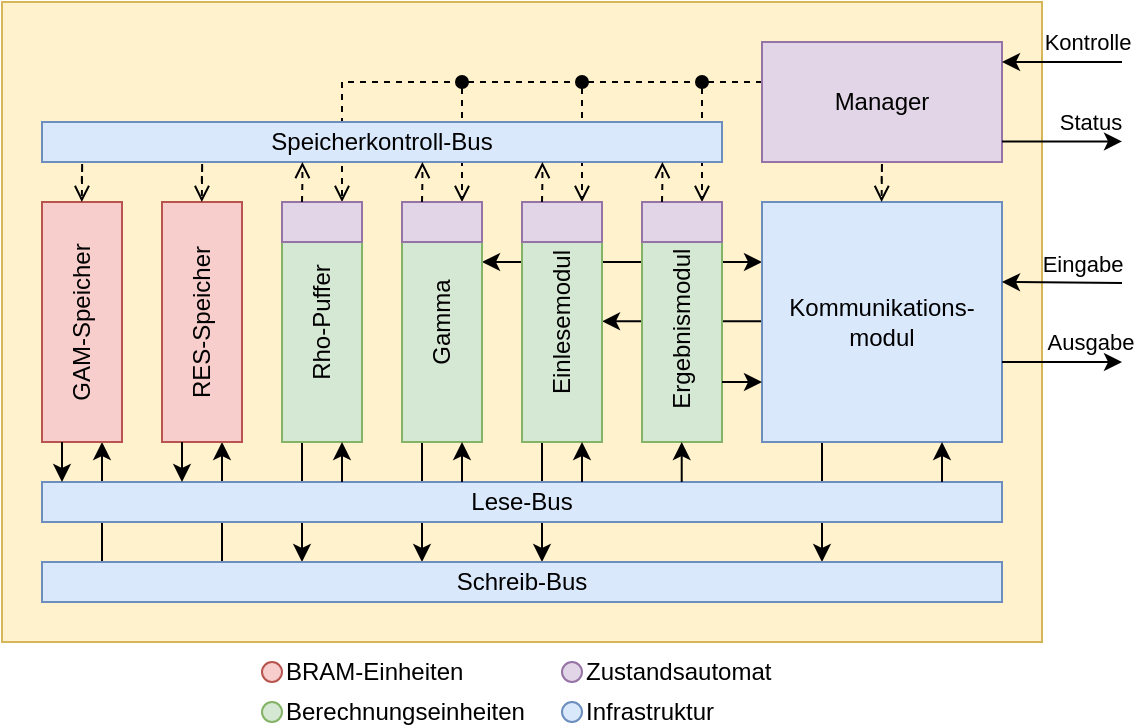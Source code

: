 <mxfile version="21.7.4" type="device">
  <diagram name="Seite-1" id="wWX4hy-cS7ZLcePuUyz8">
    <mxGraphModel dx="796" dy="455" grid="1" gridSize="10" guides="1" tooltips="1" connect="1" arrows="1" fold="1" page="1" pageScale="1" pageWidth="827" pageHeight="1169" math="0" shadow="0">
      <root>
        <mxCell id="0" />
        <mxCell id="1" parent="0" />
        <mxCell id="6OD95VWLQBUyB5z18gfU-22" value="" style="rounded=0;whiteSpace=wrap;html=1;fillColor=#fff2cc;strokeColor=#d6b656;" parent="1" vertex="1">
          <mxGeometry x="60" y="100" width="520" height="320" as="geometry" />
        </mxCell>
        <mxCell id="6OD95VWLQBUyB5z18gfU-21" value="" style="endArrow=open;html=1;rounded=0;dashed=1;endFill=0;startArrow=oval;startFill=1;" parent="1" edge="1">
          <mxGeometry width="50" height="50" relative="1" as="geometry">
            <mxPoint x="410" y="140" as="sourcePoint" />
            <mxPoint x="410" y="200" as="targetPoint" />
            <Array as="points" />
          </mxGeometry>
        </mxCell>
        <mxCell id="6OD95VWLQBUyB5z18gfU-20" value="" style="endArrow=open;html=1;rounded=0;dashed=1;endFill=0;startArrow=oval;startFill=1;" parent="1" edge="1">
          <mxGeometry width="50" height="50" relative="1" as="geometry">
            <mxPoint x="350" y="140" as="sourcePoint" />
            <mxPoint x="350" y="200" as="targetPoint" />
            <Array as="points" />
          </mxGeometry>
        </mxCell>
        <mxCell id="6OD95VWLQBUyB5z18gfU-19" value="" style="endArrow=open;html=1;rounded=0;dashed=1;endFill=0;startArrow=oval;startFill=1;" parent="1" edge="1">
          <mxGeometry width="50" height="50" relative="1" as="geometry">
            <mxPoint x="290" y="140" as="sourcePoint" />
            <mxPoint x="290" y="200" as="targetPoint" />
            <Array as="points" />
          </mxGeometry>
        </mxCell>
        <mxCell id="6OD95VWLQBUyB5z18gfU-18" value="" style="endArrow=open;html=1;rounded=0;dashed=1;endFill=0;" parent="1" edge="1">
          <mxGeometry width="50" height="50" relative="1" as="geometry">
            <mxPoint x="440" y="140" as="sourcePoint" />
            <mxPoint x="230" y="200" as="targetPoint" />
            <Array as="points">
              <mxPoint x="230" y="140" />
            </Array>
          </mxGeometry>
        </mxCell>
        <mxCell id="6OD95VWLQBUyB5z18gfU-6" value="" style="endArrow=classic;html=1;rounded=0;" parent="1" edge="1">
          <mxGeometry width="50" height="50" relative="1" as="geometry">
            <mxPoint x="440" y="259.66" as="sourcePoint" />
            <mxPoint x="360" y="259.66" as="targetPoint" />
          </mxGeometry>
        </mxCell>
        <mxCell id="6OD95VWLQBUyB5z18gfU-5" value="" style="endArrow=classic;startArrow=classic;html=1;rounded=0;" parent="1" edge="1">
          <mxGeometry width="50" height="50" relative="1" as="geometry">
            <mxPoint x="300" y="230" as="sourcePoint" />
            <mxPoint x="440" y="230" as="targetPoint" />
          </mxGeometry>
        </mxCell>
        <mxCell id="wk0iH-n_84iP2YraqdYm-50" value="" style="endArrow=classic;html=1;rounded=0;" parent="1" edge="1">
          <mxGeometry width="50" height="50" relative="1" as="geometry">
            <mxPoint x="470" y="320" as="sourcePoint" />
            <mxPoint x="470" y="380" as="targetPoint" />
          </mxGeometry>
        </mxCell>
        <mxCell id="wk0iH-n_84iP2YraqdYm-49" value="" style="endArrow=classic;html=1;rounded=0;exitX=0.058;exitY=0;exitDx=0;exitDy=0;exitPerimeter=0;" parent="1" edge="1">
          <mxGeometry width="50" height="50" relative="1" as="geometry">
            <mxPoint x="110" y="380" as="sourcePoint" />
            <mxPoint x="110" y="320" as="targetPoint" />
          </mxGeometry>
        </mxCell>
        <mxCell id="wk0iH-n_84iP2YraqdYm-25" value="" style="endArrow=classic;html=1;rounded=0;exitX=0.058;exitY=0;exitDx=0;exitDy=0;exitPerimeter=0;" parent="1" edge="1">
          <mxGeometry width="50" height="50" relative="1" as="geometry">
            <mxPoint x="170" y="380" as="sourcePoint" />
            <mxPoint x="170" y="320" as="targetPoint" />
          </mxGeometry>
        </mxCell>
        <mxCell id="wk0iH-n_84iP2YraqdYm-39" value="" style="endArrow=classic;html=1;rounded=0;" parent="1" edge="1">
          <mxGeometry width="50" height="50" relative="1" as="geometry">
            <mxPoint x="210" y="320" as="sourcePoint" />
            <mxPoint x="210" y="380" as="targetPoint" />
          </mxGeometry>
        </mxCell>
        <mxCell id="wk0iH-n_84iP2YraqdYm-43" value="" style="endArrow=classic;html=1;rounded=0;" parent="1" edge="1">
          <mxGeometry width="50" height="50" relative="1" as="geometry">
            <mxPoint x="270" y="320" as="sourcePoint" />
            <mxPoint x="270" y="380" as="targetPoint" />
          </mxGeometry>
        </mxCell>
        <mxCell id="wk0iH-n_84iP2YraqdYm-44" value="" style="endArrow=classic;html=1;rounded=0;" parent="1" edge="1">
          <mxGeometry width="50" height="50" relative="1" as="geometry">
            <mxPoint x="330" y="320" as="sourcePoint" />
            <mxPoint x="330" y="380" as="targetPoint" />
          </mxGeometry>
        </mxCell>
        <mxCell id="wk0iH-n_84iP2YraqdYm-6" value="" style="group" parent="1" vertex="1" connectable="0">
          <mxGeometry x="80" y="200" width="40" height="120" as="geometry" />
        </mxCell>
        <mxCell id="wk0iH-n_84iP2YraqdYm-2" value="" style="rounded=0;whiteSpace=wrap;html=1;fillColor=#f8cecc;strokeColor=#b85450;" parent="wk0iH-n_84iP2YraqdYm-6" vertex="1">
          <mxGeometry width="40" height="120" as="geometry" />
        </mxCell>
        <mxCell id="wk0iH-n_84iP2YraqdYm-3" value="GAM-Speicher" style="text;html=1;strokeColor=none;fillColor=none;align=center;verticalAlign=middle;whiteSpace=wrap;rounded=0;rotation=-90;" parent="wk0iH-n_84iP2YraqdYm-6" vertex="1">
          <mxGeometry x="-30" y="45" width="100" height="30" as="geometry" />
        </mxCell>
        <mxCell id="wk0iH-n_84iP2YraqdYm-7" value="" style="group;fillColor=#f8cecc;strokeColor=#b85450;" parent="1" vertex="1" connectable="0">
          <mxGeometry x="140" y="200" width="40" height="120" as="geometry" />
        </mxCell>
        <mxCell id="wk0iH-n_84iP2YraqdYm-8" value="" style="rounded=0;whiteSpace=wrap;html=1;fillColor=#f8cecc;strokeColor=#b85450;" parent="wk0iH-n_84iP2YraqdYm-7" vertex="1">
          <mxGeometry width="40" height="120" as="geometry" />
        </mxCell>
        <mxCell id="wk0iH-n_84iP2YraqdYm-9" value="RES-Speicher" style="text;html=1;strokeColor=none;fillColor=none;align=center;verticalAlign=middle;whiteSpace=wrap;rounded=0;rotation=-90;" parent="wk0iH-n_84iP2YraqdYm-7" vertex="1">
          <mxGeometry x="-30" y="45" width="100" height="30" as="geometry" />
        </mxCell>
        <mxCell id="wk0iH-n_84iP2YraqdYm-14" value="Lese-Bus" style="rounded=0;whiteSpace=wrap;html=1;fillColor=#DAE8FC;strokeColor=#6c8ebf;" parent="1" vertex="1">
          <mxGeometry x="80" y="340" width="480" height="20" as="geometry" />
        </mxCell>
        <mxCell id="wk0iH-n_84iP2YraqdYm-16" value="Schreib-Bus" style="rounded=0;whiteSpace=wrap;html=1;fillColor=#DAE8FC;strokeColor=#6c8ebf;" parent="1" vertex="1">
          <mxGeometry x="80" y="380" width="480" height="20" as="geometry" />
        </mxCell>
        <mxCell id="wk0iH-n_84iP2YraqdYm-18" value="" style="endArrow=classic;html=1;rounded=0;exitX=0.058;exitY=0;exitDx=0;exitDy=0;exitPerimeter=0;" parent="1" edge="1">
          <mxGeometry width="50" height="50" relative="1" as="geometry">
            <mxPoint x="90" y="320" as="sourcePoint" />
            <mxPoint x="90" y="340" as="targetPoint" />
          </mxGeometry>
        </mxCell>
        <mxCell id="wk0iH-n_84iP2YraqdYm-22" value="" style="group" parent="1" vertex="1" connectable="0">
          <mxGeometry x="200" y="200" width="40" height="120" as="geometry" />
        </mxCell>
        <mxCell id="wk0iH-n_84iP2YraqdYm-23" value="" style="rounded=0;whiteSpace=wrap;html=1;fillColor=#d5e8d4;strokeColor=#82b366;" parent="wk0iH-n_84iP2YraqdYm-22" vertex="1">
          <mxGeometry width="40" height="120" as="geometry" />
        </mxCell>
        <mxCell id="wk0iH-n_84iP2YraqdYm-24" value="Rho-Puffer" style="text;html=1;strokeColor=none;fillColor=none;align=center;verticalAlign=middle;whiteSpace=wrap;rounded=0;rotation=-90;" parent="wk0iH-n_84iP2YraqdYm-22" vertex="1">
          <mxGeometry x="-30" y="45" width="100" height="30" as="geometry" />
        </mxCell>
        <mxCell id="6OD95VWLQBUyB5z18gfU-3" value="" style="rounded=0;whiteSpace=wrap;html=1;fillColor=#e1d5e7;strokeColor=#9673a6;" parent="wk0iH-n_84iP2YraqdYm-22" vertex="1">
          <mxGeometry width="40" height="20" as="geometry" />
        </mxCell>
        <mxCell id="wk0iH-n_84iP2YraqdYm-27" value="" style="endArrow=classic;html=1;rounded=0;exitX=0.058;exitY=0;exitDx=0;exitDy=0;exitPerimeter=0;" parent="1" edge="1">
          <mxGeometry width="50" height="50" relative="1" as="geometry">
            <mxPoint x="150" y="320" as="sourcePoint" />
            <mxPoint x="150" y="340" as="targetPoint" />
          </mxGeometry>
        </mxCell>
        <mxCell id="wk0iH-n_84iP2YraqdYm-30" value="" style="rounded=0;whiteSpace=wrap;html=1;fillColor=#d5e8d4;strokeColor=#82b366;" parent="1" vertex="1">
          <mxGeometry x="260" y="200" width="40" height="120" as="geometry" />
        </mxCell>
        <mxCell id="wk0iH-n_84iP2YraqdYm-31" value="Gamma" style="text;html=1;strokeColor=none;fillColor=none;align=center;verticalAlign=middle;whiteSpace=wrap;rounded=0;rotation=-90;" parent="1" vertex="1">
          <mxGeometry x="250" y="245" width="60" height="30" as="geometry" />
        </mxCell>
        <mxCell id="wk0iH-n_84iP2YraqdYm-32" value="" style="rounded=0;whiteSpace=wrap;html=1;fillColor=#e1d5e7;strokeColor=#9673a6;" parent="1" vertex="1">
          <mxGeometry x="260" y="200" width="40" height="20" as="geometry" />
        </mxCell>
        <mxCell id="wk0iH-n_84iP2YraqdYm-35" value="" style="rounded=0;whiteSpace=wrap;html=1;fillColor=#d5e8d4;strokeColor=#82b366;" parent="1" vertex="1">
          <mxGeometry x="320" y="200" width="40" height="120" as="geometry" />
        </mxCell>
        <mxCell id="wk0iH-n_84iP2YraqdYm-36" value="Einlesemodul" style="text;html=1;strokeColor=none;fillColor=none;align=center;verticalAlign=middle;whiteSpace=wrap;rounded=0;rotation=-90;" parent="1" vertex="1">
          <mxGeometry x="310" y="245" width="60" height="30" as="geometry" />
        </mxCell>
        <mxCell id="wk0iH-n_84iP2YraqdYm-40" value="" style="endArrow=classic;html=1;rounded=0;" parent="1" edge="1">
          <mxGeometry width="50" height="50" relative="1" as="geometry">
            <mxPoint x="230" y="340" as="sourcePoint" />
            <mxPoint x="230" y="320" as="targetPoint" />
          </mxGeometry>
        </mxCell>
        <mxCell id="wk0iH-n_84iP2YraqdYm-41" value="" style="endArrow=classic;html=1;rounded=0;" parent="1" edge="1">
          <mxGeometry width="50" height="50" relative="1" as="geometry">
            <mxPoint x="290" y="340" as="sourcePoint" />
            <mxPoint x="290" y="320" as="targetPoint" />
          </mxGeometry>
        </mxCell>
        <mxCell id="wk0iH-n_84iP2YraqdYm-42" value="" style="endArrow=classic;html=1;rounded=0;" parent="1" edge="1">
          <mxGeometry width="50" height="50" relative="1" as="geometry">
            <mxPoint x="350" y="340" as="sourcePoint" />
            <mxPoint x="350" y="320" as="targetPoint" />
          </mxGeometry>
        </mxCell>
        <mxCell id="wk0iH-n_84iP2YraqdYm-45" value="&lt;div&gt;Kommunikations-&lt;/div&gt;&lt;div&gt;modul&lt;/div&gt;" style="whiteSpace=wrap;html=1;aspect=fixed;fillColor=#dae8fc;strokeColor=#6c8ebf;" parent="1" vertex="1">
          <mxGeometry x="440" y="200" width="120" height="120" as="geometry" />
        </mxCell>
        <mxCell id="wk0iH-n_84iP2YraqdYm-46" value="" style="rounded=0;whiteSpace=wrap;html=1;fillColor=#d5e8d4;strokeColor=#82b366;" parent="1" vertex="1">
          <mxGeometry x="380" y="200" width="40" height="120" as="geometry" />
        </mxCell>
        <mxCell id="wk0iH-n_84iP2YraqdYm-47" value="Ergebnismodul&amp;nbsp;&amp;nbsp;" style="text;html=1;strokeColor=none;fillColor=none;align=center;verticalAlign=middle;whiteSpace=wrap;rounded=0;rotation=-90;" parent="1" vertex="1">
          <mxGeometry x="370" y="245" width="60" height="30" as="geometry" />
        </mxCell>
        <mxCell id="wk0iH-n_84iP2YraqdYm-48" value="" style="endArrow=classic;html=1;rounded=0;" parent="1" edge="1">
          <mxGeometry width="50" height="50" relative="1" as="geometry">
            <mxPoint x="399.86" y="340" as="sourcePoint" />
            <mxPoint x="399.86" y="320" as="targetPoint" />
          </mxGeometry>
        </mxCell>
        <mxCell id="wk0iH-n_84iP2YraqdYm-51" value="" style="endArrow=classic;html=1;rounded=0;" parent="1" edge="1">
          <mxGeometry width="50" height="50" relative="1" as="geometry">
            <mxPoint x="530" y="340" as="sourcePoint" />
            <mxPoint x="530" y="320" as="targetPoint" />
          </mxGeometry>
        </mxCell>
        <mxCell id="wk0iH-n_84iP2YraqdYm-55" value="Manager" style="rounded=0;whiteSpace=wrap;html=1;fillColor=#e1d5e7;strokeColor=#9673a6;" parent="1" vertex="1">
          <mxGeometry x="440" y="120" width="120" height="60" as="geometry" />
        </mxCell>
        <mxCell id="wk0iH-n_84iP2YraqdYm-56" value="" style="endArrow=classic;html=1;rounded=0;" parent="1" edge="1">
          <mxGeometry width="50" height="50" relative="1" as="geometry">
            <mxPoint x="620" y="240.48" as="sourcePoint" />
            <mxPoint x="560" y="240" as="targetPoint" />
          </mxGeometry>
        </mxCell>
        <mxCell id="6OD95VWLQBUyB5z18gfU-23" value="Eingabe" style="edgeLabel;html=1;align=center;verticalAlign=middle;resizable=0;points=[];labelBackgroundColor=none;" parent="wk0iH-n_84iP2YraqdYm-56" vertex="1" connectable="0">
          <mxGeometry x="-0.771" relative="1" as="geometry">
            <mxPoint x="-13" y="-10" as="offset" />
          </mxGeometry>
        </mxCell>
        <mxCell id="wk0iH-n_84iP2YraqdYm-57" value="" style="endArrow=classic;html=1;rounded=0;" parent="1" edge="1">
          <mxGeometry width="50" height="50" relative="1" as="geometry">
            <mxPoint x="560" y="280" as="sourcePoint" />
            <mxPoint x="620" y="280" as="targetPoint" />
          </mxGeometry>
        </mxCell>
        <mxCell id="6OD95VWLQBUyB5z18gfU-24" value="Ausgabe" style="edgeLabel;html=1;align=center;verticalAlign=middle;resizable=0;points=[];labelBackgroundColor=none;" parent="wk0iH-n_84iP2YraqdYm-57" vertex="1" connectable="0">
          <mxGeometry x="0.643" relative="1" as="geometry">
            <mxPoint x="-6" y="-10" as="offset" />
          </mxGeometry>
        </mxCell>
        <mxCell id="6OD95VWLQBUyB5z18gfU-1" value="" style="rounded=0;whiteSpace=wrap;html=1;fillColor=#e1d5e7;strokeColor=#9673a6;" parent="1" vertex="1">
          <mxGeometry x="320" y="200" width="40" height="20" as="geometry" />
        </mxCell>
        <mxCell id="6OD95VWLQBUyB5z18gfU-2" value="" style="rounded=0;whiteSpace=wrap;html=1;fillColor=#e1d5e7;strokeColor=#9673a6;" parent="1" vertex="1">
          <mxGeometry x="380" y="200" width="40" height="20" as="geometry" />
        </mxCell>
        <mxCell id="6OD95VWLQBUyB5z18gfU-4" value="Speicherkontroll-Bus" style="rounded=0;whiteSpace=wrap;html=1;fillColor=#DAE8FC;strokeColor=#6c8ebf;" parent="1" vertex="1">
          <mxGeometry x="80" y="160" width="340" height="20" as="geometry" />
        </mxCell>
        <mxCell id="6OD95VWLQBUyB5z18gfU-7" value="" style="endArrow=classic;html=1;rounded=0;" parent="1" edge="1">
          <mxGeometry width="50" height="50" relative="1" as="geometry">
            <mxPoint x="420" y="290" as="sourcePoint" />
            <mxPoint x="440" y="290" as="targetPoint" />
          </mxGeometry>
        </mxCell>
        <mxCell id="6OD95VWLQBUyB5z18gfU-8" value="" style="endArrow=open;html=1;rounded=0;dashed=1;endFill=0;" parent="1" edge="1">
          <mxGeometry width="50" height="50" relative="1" as="geometry">
            <mxPoint x="210" y="200" as="sourcePoint" />
            <mxPoint x="210.2" y="180" as="targetPoint" />
            <Array as="points">
              <mxPoint x="210.2" y="190" />
            </Array>
          </mxGeometry>
        </mxCell>
        <mxCell id="6OD95VWLQBUyB5z18gfU-9" value="" style="endArrow=open;html=1;rounded=0;dashed=1;endFill=0;" parent="1" edge="1">
          <mxGeometry width="50" height="50" relative="1" as="geometry">
            <mxPoint x="270.0" y="200" as="sourcePoint" />
            <mxPoint x="270.2" y="180" as="targetPoint" />
            <Array as="points">
              <mxPoint x="270.2" y="190" />
            </Array>
          </mxGeometry>
        </mxCell>
        <mxCell id="6OD95VWLQBUyB5z18gfU-10" value="" style="endArrow=open;html=1;rounded=0;endFill=0;dashed=1;" parent="1" edge="1">
          <mxGeometry width="50" height="50" relative="1" as="geometry">
            <mxPoint x="330" y="200" as="sourcePoint" />
            <mxPoint x="330.2" y="180" as="targetPoint" />
            <Array as="points">
              <mxPoint x="330.2" y="190" />
            </Array>
          </mxGeometry>
        </mxCell>
        <mxCell id="6OD95VWLQBUyB5z18gfU-11" value="" style="endArrow=open;html=1;rounded=0;dashed=1;endFill=0;" parent="1" edge="1">
          <mxGeometry width="50" height="50" relative="1" as="geometry">
            <mxPoint x="390" y="200" as="sourcePoint" />
            <mxPoint x="390.2" y="180" as="targetPoint" />
            <Array as="points">
              <mxPoint x="390.2" y="190" />
            </Array>
          </mxGeometry>
        </mxCell>
        <mxCell id="6OD95VWLQBUyB5z18gfU-12" value="" style="endArrow=open;html=1;rounded=0;endFill=0;dashed=1;" parent="1" edge="1">
          <mxGeometry width="50" height="50" relative="1" as="geometry">
            <mxPoint x="159.9" y="190" as="sourcePoint" />
            <mxPoint x="159.9" y="200" as="targetPoint" />
            <Array as="points">
              <mxPoint x="160.1" y="180" />
            </Array>
          </mxGeometry>
        </mxCell>
        <mxCell id="6OD95VWLQBUyB5z18gfU-13" value="" style="endArrow=open;html=1;rounded=0;endFill=0;dashed=1;" parent="1" edge="1">
          <mxGeometry width="50" height="50" relative="1" as="geometry">
            <mxPoint x="99.9" y="190" as="sourcePoint" />
            <mxPoint x="99.9" y="200" as="targetPoint" />
            <Array as="points">
              <mxPoint x="100.1" y="180" />
            </Array>
          </mxGeometry>
        </mxCell>
        <mxCell id="6OD95VWLQBUyB5z18gfU-16" value="" style="endArrow=open;html=1;rounded=0;endFill=0;dashed=1;" parent="1" edge="1">
          <mxGeometry width="50" height="50" relative="1" as="geometry">
            <mxPoint x="499.8" y="190" as="sourcePoint" />
            <mxPoint x="499.8" y="200" as="targetPoint" />
            <Array as="points">
              <mxPoint x="500" y="180" />
            </Array>
          </mxGeometry>
        </mxCell>
        <mxCell id="6OD95VWLQBUyB5z18gfU-25" value="" style="endArrow=classic;html=1;rounded=0;" parent="1" edge="1">
          <mxGeometry width="50" height="50" relative="1" as="geometry">
            <mxPoint x="620" y="130" as="sourcePoint" />
            <mxPoint x="560" y="130" as="targetPoint" />
          </mxGeometry>
        </mxCell>
        <mxCell id="6OD95VWLQBUyB5z18gfU-26" value="&amp;nbsp;Kontrolle" style="edgeLabel;html=1;align=center;verticalAlign=middle;resizable=0;points=[];labelBackgroundColor=none;" parent="6OD95VWLQBUyB5z18gfU-25" vertex="1" connectable="0">
          <mxGeometry x="-0.717" y="1" relative="1" as="geometry">
            <mxPoint x="-11" y="-11" as="offset" />
          </mxGeometry>
        </mxCell>
        <mxCell id="6OD95VWLQBUyB5z18gfU-27" value="" style="endArrow=classic;html=1;rounded=0;" parent="1" edge="1">
          <mxGeometry width="50" height="50" relative="1" as="geometry">
            <mxPoint x="560" y="169.71" as="sourcePoint" />
            <mxPoint x="620" y="169.71" as="targetPoint" />
          </mxGeometry>
        </mxCell>
        <mxCell id="6OD95VWLQBUyB5z18gfU-28" value="Status" style="edgeLabel;html=1;align=center;verticalAlign=middle;resizable=0;points=[];labelBackgroundColor=none;" parent="6OD95VWLQBUyB5z18gfU-27" vertex="1" connectable="0">
          <mxGeometry x="0.643" relative="1" as="geometry">
            <mxPoint x="-6" y="-10" as="offset" />
          </mxGeometry>
        </mxCell>
        <mxCell id="GTIrJqN6xhQ-Suoffd3J-1" value="" style="ellipse;whiteSpace=wrap;html=1;aspect=fixed;fillColor=#f8cecc;strokeColor=#b85450;" vertex="1" parent="1">
          <mxGeometry x="190" y="430.0" width="10" height="10" as="geometry" />
        </mxCell>
        <mxCell id="GTIrJqN6xhQ-Suoffd3J-2" value="BRAM-Einheiten" style="text;html=1;strokeColor=none;fillColor=none;align=left;verticalAlign=middle;whiteSpace=wrap;rounded=0;" vertex="1" parent="1">
          <mxGeometry x="200" y="430.0" width="130" height="10" as="geometry" />
        </mxCell>
        <mxCell id="GTIrJqN6xhQ-Suoffd3J-3" value="" style="ellipse;whiteSpace=wrap;html=1;aspect=fixed;fillColor=#d5e8d4;strokeColor=#82b366;" vertex="1" parent="1">
          <mxGeometry x="190" y="450.0" width="10" height="10" as="geometry" />
        </mxCell>
        <mxCell id="GTIrJqN6xhQ-Suoffd3J-4" value="Berechnungseinheiten" style="text;html=1;strokeColor=none;fillColor=none;align=left;verticalAlign=middle;whiteSpace=wrap;rounded=0;" vertex="1" parent="1">
          <mxGeometry x="200" y="450.0" width="130" height="10" as="geometry" />
        </mxCell>
        <mxCell id="GTIrJqN6xhQ-Suoffd3J-5" value="" style="ellipse;whiteSpace=wrap;html=1;aspect=fixed;fillColor=#e1d5e7;strokeColor=#9673a6;" vertex="1" parent="1">
          <mxGeometry x="340" y="430.0" width="10" height="10" as="geometry" />
        </mxCell>
        <mxCell id="GTIrJqN6xhQ-Suoffd3J-6" value="Zustandsautomat" style="text;html=1;strokeColor=none;fillColor=none;align=left;verticalAlign=middle;whiteSpace=wrap;rounded=0;" vertex="1" parent="1">
          <mxGeometry x="350" y="430.0" width="130" height="10" as="geometry" />
        </mxCell>
        <mxCell id="GTIrJqN6xhQ-Suoffd3J-7" value="" style="ellipse;whiteSpace=wrap;html=1;aspect=fixed;fillColor=#dae8fc;strokeColor=#6c8ebf;" vertex="1" parent="1">
          <mxGeometry x="340" y="450.0" width="10" height="10" as="geometry" />
        </mxCell>
        <mxCell id="GTIrJqN6xhQ-Suoffd3J-8" value="Infrastruktur" style="text;html=1;strokeColor=none;fillColor=none;align=left;verticalAlign=middle;whiteSpace=wrap;rounded=0;" vertex="1" parent="1">
          <mxGeometry x="350" y="450.0" width="130" height="10" as="geometry" />
        </mxCell>
      </root>
    </mxGraphModel>
  </diagram>
</mxfile>
